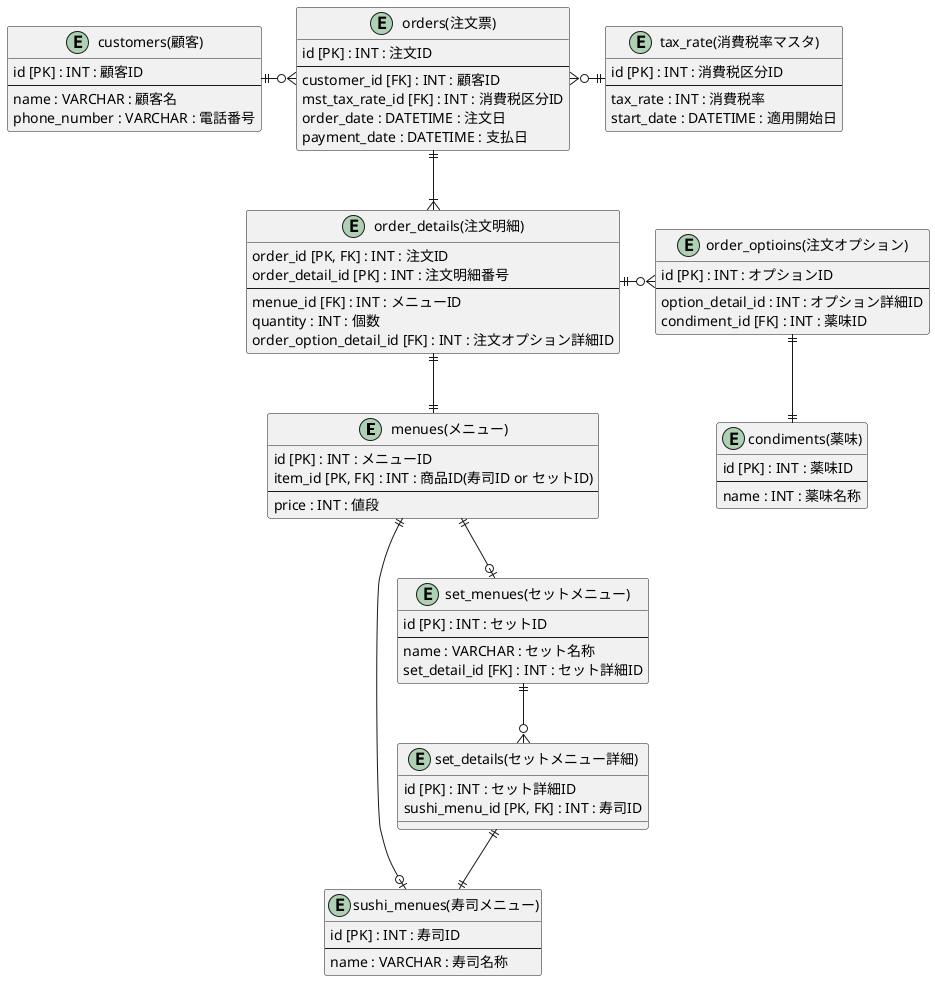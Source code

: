 @startuml dbModeling1
    Entity "menues(メニュー)" as menues {
        id [PK] : INT : メニューID
        item_id [PK, FK] : INT : 商品ID(寿司ID or セットID)
        --
        price : INT : 値段
    }

    Entity "sushi_menues(寿司メニュー)" as sushi_menues {
        id [PK] : INT : 寿司ID
        --
        name : VARCHAR : 寿司名称
    }

    Entity "set_menues(セットメニュー)" as set_menues {
        id [PK] : INT : セットID
        --
        name : VARCHAR : セット名称
        set_detail_id [FK] : INT : セット詳細ID
    }

    Entity "set_details(セットメニュー詳細)" as set_details {
        id [PK] : INT : セット詳細ID
        sushi_menu_id [PK, FK] : INT : 寿司ID
    }

    Entity "tax_rate(消費税率マスタ)" as tax_rate{
        id [PK] : INT : 消費税区分ID
        --
        tax_rate : INT : 消費税率
        start_date : DATETIME : 適用開始日
    }

    Entity "customers(顧客)" as customers {
        id [PK] : INT : 顧客ID
        --
        name : VARCHAR : 顧客名
        phone_number : VARCHAR : 電話番号
    }

    Entity "orders(注文票)" as orders {
        id [PK] : INT : 注文ID
        --
        customer_id [FK] : INT : 顧客ID
        mst_tax_rate_id [FK] : INT : 消費税区分ID 
        order_date : DATETIME : 注文日
        payment_date : DATETIME : 支払日
    }

    Entity "order_details(注文明細)" as order_details {
        order_id [PK, FK] : INT : 注文ID 
        order_detail_id [PK] : INT : 注文明細番号 
        --
        menue_id [FK] : INT : メニューID
        quantity : INT : 個数
        order_option_detail_id [FK] : INT : 注文オプション詳細ID
    }

    Entity "order_optioins(注文オプション)" as order_options{
        id [PK] : INT : オプションID
        --
        option_detail_id : INT : オプション詳細ID
        condiment_id [FK] : INT : 薬味ID 
    }

    Entity "condiments(薬味)" as condiments{
        id [PK] : INT : 薬味ID
        --
        name : INT : 薬味名称
    } 

    orders }o-l-|| customers
    orders ||--|{ order_details
    order_details  ||--|| menues
    menues ||--o| sushi_menues
    menues ||--o| set_menues
    set_menues ||--o{ set_details
    set_details ||--|| sushi_menues
    orders }o-r-|| tax_rate
    order_details ||-r-o{ order_options
    order_options ||--|| condiments

    ' * 主キー
    ' + 外部キー
    ' カラム名 : 型 : 説明

    ' 1対０また1
    ' A ||--o| B
    ' 1対1
    ' A ||--|| B
    ' 1対0以上
    ' A ||--o{ B
    ' 1対1以上
    ' A ||--|{ B

@enduml
